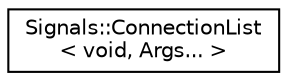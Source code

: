 digraph "Graphical Class Hierarchy"
{
 // INTERACTIVE_SVG=YES
  edge [fontname="Helvetica",fontsize="10",labelfontname="Helvetica",labelfontsize="10"];
  node [fontname="Helvetica",fontsize="10",shape=record];
  rankdir="LR";
  Node1 [label="Signals::ConnectionList\l\< void, Args... \>",height=0.2,width=0.4,color="black", fillcolor="white", style="filled",URL="$class_signals_1_1_connection_list_3_01void_00_01_args_8_8_8_01_4.html"];
}
